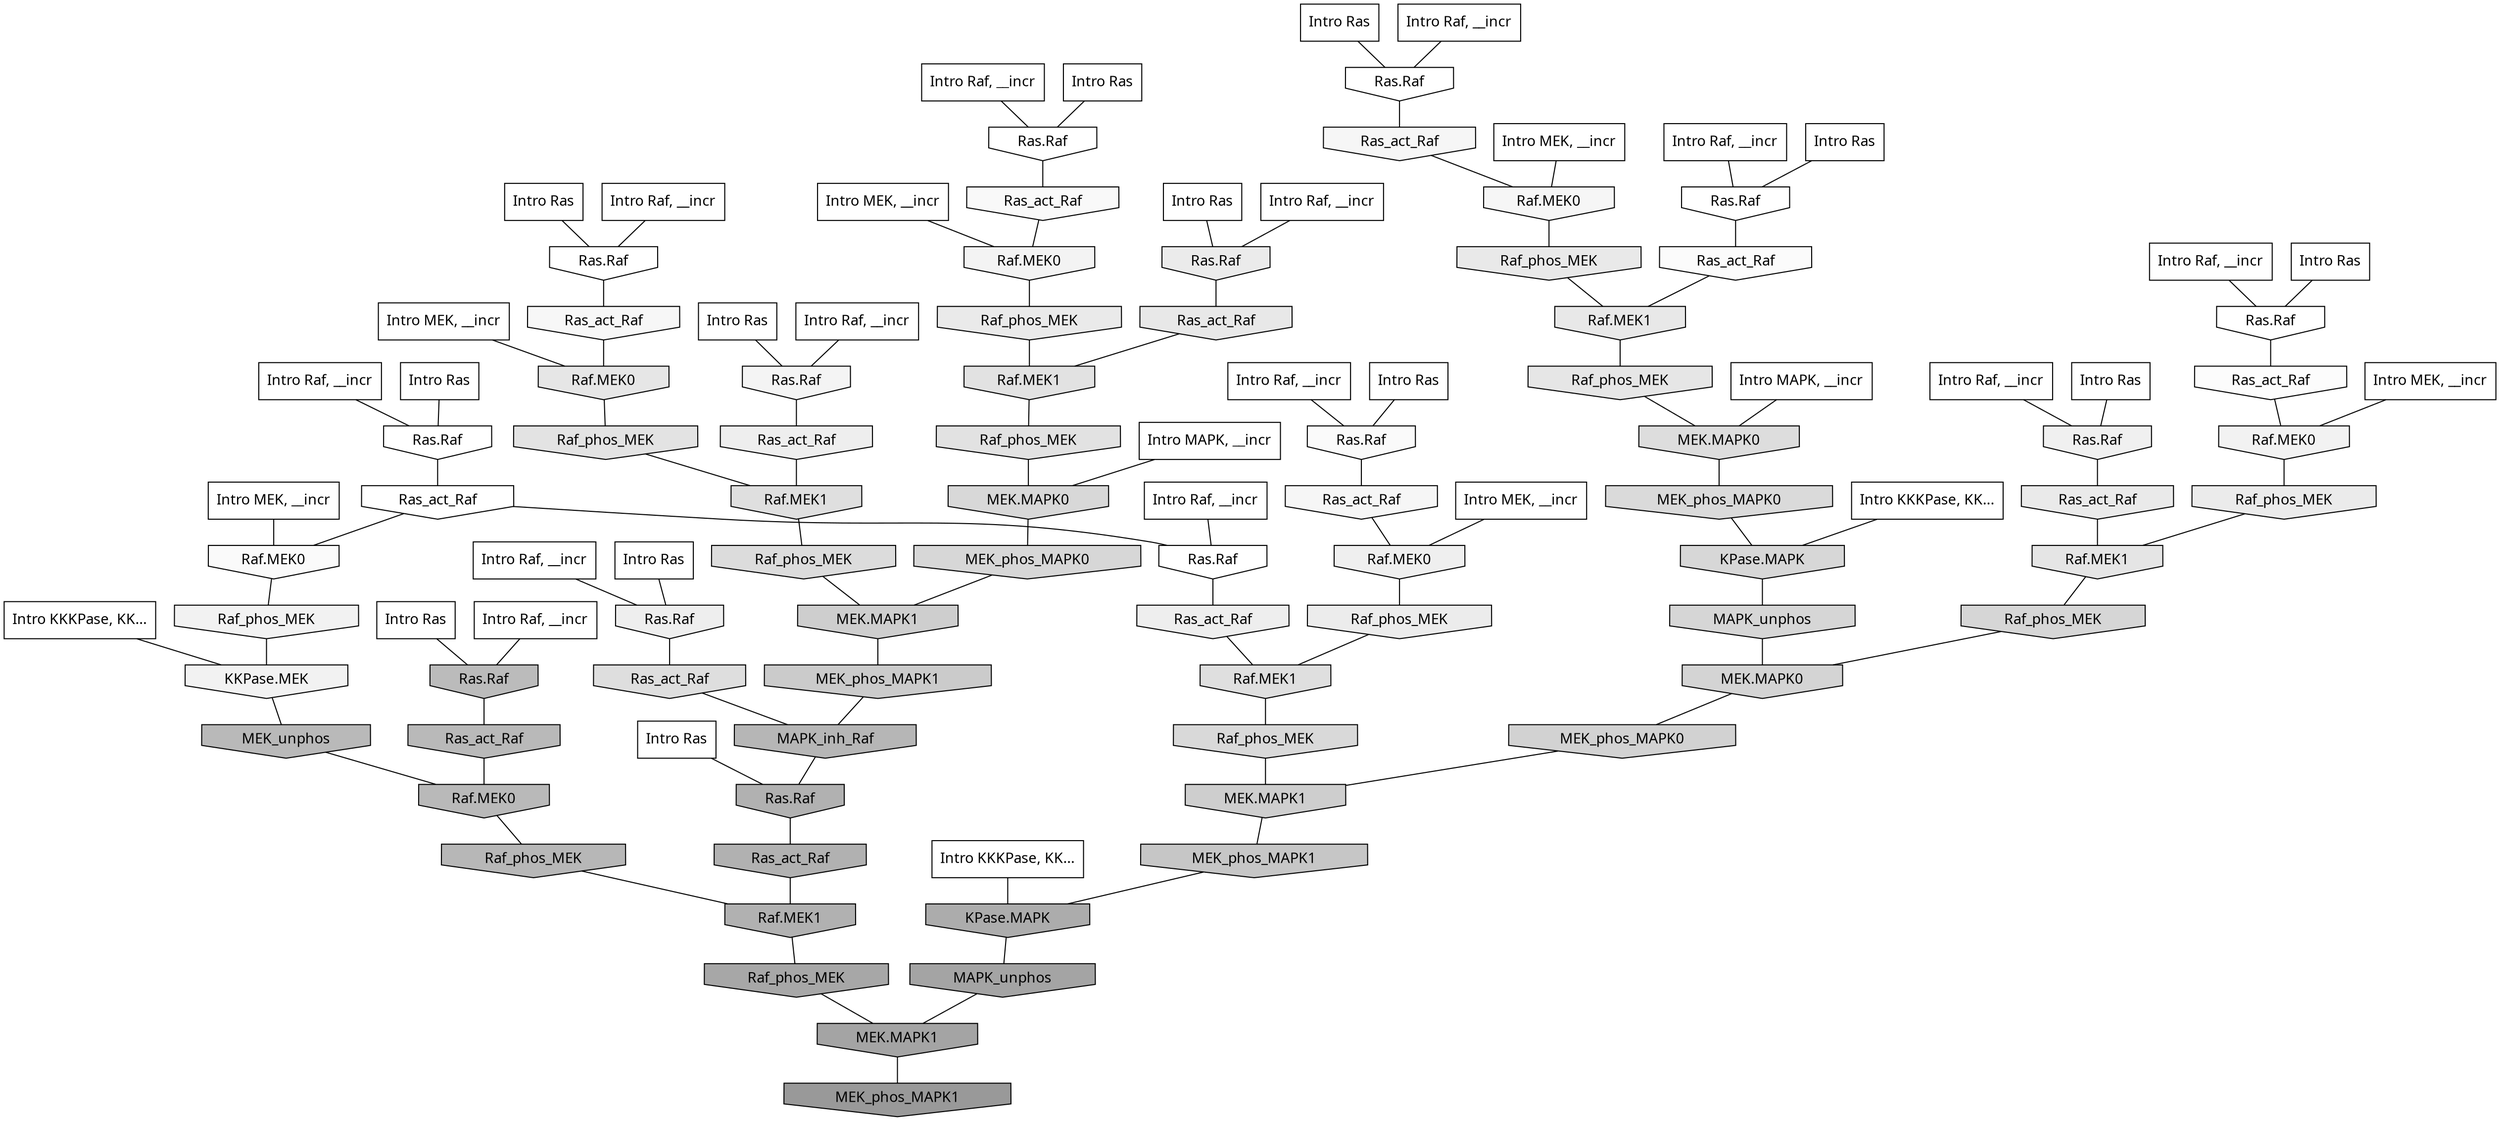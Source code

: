 digraph G{
  rankdir="TB";
  ranksep=0.30;
  node [fontname="CMU Serif"];
  edge [fontname="CMU Serif"];
  
  7 [label="Intro Ras", shape=rectangle, style=filled, fillcolor="0.000 0.000 1.000"]
  
  11 [label="Intro Ras", shape=rectangle, style=filled, fillcolor="0.000 0.000 1.000"]
  
  40 [label="Intro Ras", shape=rectangle, style=filled, fillcolor="0.000 0.000 1.000"]
  
  43 [label="Intro Ras", shape=rectangle, style=filled, fillcolor="0.000 0.000 1.000"]
  
  54 [label="Intro Ras", shape=rectangle, style=filled, fillcolor="0.000 0.000 1.000"]
  
  55 [label="Intro Ras", shape=rectangle, style=filled, fillcolor="0.000 0.000 1.000"]
  
  60 [label="Intro Ras", shape=rectangle, style=filled, fillcolor="0.000 0.000 1.000"]
  
  62 [label="Intro Ras", shape=rectangle, style=filled, fillcolor="0.000 0.000 1.000"]
  
  64 [label="Intro Ras", shape=rectangle, style=filled, fillcolor="0.000 0.000 1.000"]
  
  73 [label="Intro Ras", shape=rectangle, style=filled, fillcolor="0.000 0.000 1.000"]
  
  77 [label="Intro Ras", shape=rectangle, style=filled, fillcolor="0.000 0.000 1.000"]
  
  83 [label="Intro Ras", shape=rectangle, style=filled, fillcolor="0.000 0.000 1.000"]
  
  92 [label="Intro Ras", shape=rectangle, style=filled, fillcolor="0.000 0.000 1.000"]
  
  301 [label="Intro Raf, __incr", shape=rectangle, style=filled, fillcolor="0.000 0.000 1.000"]
  
  307 [label="Intro Raf, __incr", shape=rectangle, style=filled, fillcolor="0.000 0.000 1.000"]
  
  359 [label="Intro Raf, __incr", shape=rectangle, style=filled, fillcolor="0.000 0.000 1.000"]
  
  415 [label="Intro Raf, __incr", shape=rectangle, style=filled, fillcolor="0.000 0.000 1.000"]
  
  433 [label="Intro Raf, __incr", shape=rectangle, style=filled, fillcolor="0.000 0.000 1.000"]
  
  495 [label="Intro Raf, __incr", shape=rectangle, style=filled, fillcolor="0.000 0.000 1.000"]
  
  543 [label="Intro Raf, __incr", shape=rectangle, style=filled, fillcolor="0.000 0.000 1.000"]
  
  612 [label="Intro Raf, __incr", shape=rectangle, style=filled, fillcolor="0.000 0.000 1.000"]
  
  761 [label="Intro Raf, __incr", shape=rectangle, style=filled, fillcolor="0.000 0.000 1.000"]
  
  838 [label="Intro Raf, __incr", shape=rectangle, style=filled, fillcolor="0.000 0.000 1.000"]
  
  1030 [label="Intro Raf, __incr", shape=rectangle, style=filled, fillcolor="0.000 0.000 1.000"]
  
  1038 [label="Intro Raf, __incr", shape=rectangle, style=filled, fillcolor="0.000 0.000 1.000"]
  
  1088 [label="Intro Raf, __incr", shape=rectangle, style=filled, fillcolor="0.000 0.000 1.000"]
  
  1131 [label="Intro MEK, __incr", shape=rectangle, style=filled, fillcolor="0.000 0.000 1.000"]
  
  1309 [label="Intro MEK, __incr", shape=rectangle, style=filled, fillcolor="0.000 0.000 1.000"]
  
  1371 [label="Intro MEK, __incr", shape=rectangle, style=filled, fillcolor="0.000 0.000 1.000"]
  
  1384 [label="Intro MEK, __incr", shape=rectangle, style=filled, fillcolor="0.000 0.000 1.000"]
  
  1481 [label="Intro MEK, __incr", shape=rectangle, style=filled, fillcolor="0.000 0.000 1.000"]
  
  2062 [label="Intro MEK, __incr", shape=rectangle, style=filled, fillcolor="0.000 0.000 1.000"]
  
  2687 [label="Intro MAPK, __incr", shape=rectangle, style=filled, fillcolor="0.000 0.000 1.000"]
  
  2831 [label="Intro MAPK, __incr", shape=rectangle, style=filled, fillcolor="0.000 0.000 1.000"]
  
  3102 [label="Intro KKKPase, KK...", shape=rectangle, style=filled, fillcolor="0.000 0.000 1.000"]
  
  3107 [label="Intro KKKPase, KK...", shape=rectangle, style=filled, fillcolor="0.000 0.000 1.000"]
  
  3122 [label="Intro KKKPase, KK...", shape=rectangle, style=filled, fillcolor="0.000 0.000 1.000"]
  
  3205 [label="Ras.Raf", shape=invhouse, style=filled, fillcolor="0.000 0.000 1.000"]
  
  3245 [label="Ras.Raf", shape=invhouse, style=filled, fillcolor="0.000 0.000 1.000"]
  
  3260 [label="Ras.Raf", shape=invhouse, style=filled, fillcolor="0.000 0.000 1.000"]
  
  3269 [label="Ras.Raf", shape=invhouse, style=filled, fillcolor="0.000 0.000 1.000"]
  
  3280 [label="Ras.Raf", shape=invhouse, style=filled, fillcolor="0.000 0.000 1.000"]
  
  3284 [label="Ras.Raf", shape=invhouse, style=filled, fillcolor="0.000 0.000 1.000"]
  
  3338 [label="Ras_act_Raf", shape=invhouse, style=filled, fillcolor="0.000 0.000 0.998"]
  
  3341 [label="Ras.Raf", shape=invhouse, style=filled, fillcolor="0.000 0.000 0.998"]
  
  3500 [label="Ras_act_Raf", shape=invhouse, style=filled, fillcolor="0.000 0.000 0.985"]
  
  3524 [label="Ras_act_Raf", shape=invhouse, style=filled, fillcolor="0.000 0.000 0.982"]
  
  3571 [label="Ras.Raf", shape=invhouse, style=filled, fillcolor="0.000 0.000 0.979"]
  
  3587 [label="Raf.MEK0", shape=invhouse, style=filled, fillcolor="0.000 0.000 0.979"]
  
  3653 [label="Ras_act_Raf", shape=invhouse, style=filled, fillcolor="0.000 0.000 0.974"]
  
  3805 [label="Ras_act_Raf", shape=invhouse, style=filled, fillcolor="0.000 0.000 0.967"]
  
  3990 [label="Ras_act_Raf", shape=invhouse, style=filled, fillcolor="0.000 0.000 0.962"]
  
  3993 [label="Raf.MEK0", shape=invhouse, style=filled, fillcolor="0.000 0.000 0.962"]
  
  4028 [label="Ras_act_Raf", shape=invhouse, style=filled, fillcolor="0.000 0.000 0.961"]
  
  4185 [label="Ras.Raf", shape=invhouse, style=filled, fillcolor="0.000 0.000 0.954"]
  
  4238 [label="Raf.MEK0", shape=invhouse, style=filled, fillcolor="0.000 0.000 0.953"]
  
  4402 [label="Raf.MEK0", shape=invhouse, style=filled, fillcolor="0.000 0.000 0.947"]
  
  4420 [label="Raf_phos_MEK", shape=invhouse, style=filled, fillcolor="0.000 0.000 0.946"]
  
  4424 [label="KKPase.MEK", shape=invhouse, style=filled, fillcolor="0.000 0.000 0.946"]
  
  4567 [label="Ras.Raf", shape=invhouse, style=filled, fillcolor="0.000 0.000 0.940"]
  
  4804 [label="Raf.MEK0", shape=invhouse, style=filled, fillcolor="0.000 0.000 0.934"]
  
  4825 [label="Ras_act_Raf", shape=invhouse, style=filled, fillcolor="0.000 0.000 0.933"]
  
  4891 [label="Ras_act_Raf", shape=invhouse, style=filled, fillcolor="0.000 0.000 0.931"]
  
  4927 [label="Ras.Raf", shape=invhouse, style=filled, fillcolor="0.000 0.000 0.930"]
  
  5150 [label="Raf_phos_MEK", shape=invhouse, style=filled, fillcolor="0.000 0.000 0.922"]
  
  5214 [label="Raf_phos_MEK", shape=invhouse, style=filled, fillcolor="0.000 0.000 0.920"]
  
  5216 [label="Ras.Raf", shape=invhouse, style=filled, fillcolor="0.000 0.000 0.920"]
  
  5355 [label="Raf_phos_MEK", shape=invhouse, style=filled, fillcolor="0.000 0.000 0.917"]
  
  5373 [label="Ras_act_Raf", shape=invhouse, style=filled, fillcolor="0.000 0.000 0.916"]
  
  5447 [label="Raf_phos_MEK", shape=invhouse, style=filled, fillcolor="0.000 0.000 0.914"]
  
  5584 [label="Ras_act_Raf", shape=invhouse, style=filled, fillcolor="0.000 0.000 0.909"]
  
  5610 [label="Raf.MEK1", shape=invhouse, style=filled, fillcolor="0.000 0.000 0.908"]
  
  5903 [label="Raf_phos_MEK", shape=invhouse, style=filled, fillcolor="0.000 0.000 0.901"]
  
  5909 [label="Raf.MEK0", shape=invhouse, style=filled, fillcolor="0.000 0.000 0.901"]
  
  5998 [label="Raf.MEK1", shape=invhouse, style=filled, fillcolor="0.000 0.000 0.898"]
  
  6320 [label="Raf_phos_MEK", shape=invhouse, style=filled, fillcolor="0.000 0.000 0.890"]
  
  6495 [label="Raf.MEK1", shape=invhouse, style=filled, fillcolor="0.000 0.000 0.886"]
  
  6599 [label="Raf_phos_MEK", shape=invhouse, style=filled, fillcolor="0.000 0.000 0.884"]
  
  7090 [label="Raf.MEK1", shape=invhouse, style=filled, fillcolor="0.000 0.000 0.875"]
  
  7277 [label="Raf.MEK1", shape=invhouse, style=filled, fillcolor="0.000 0.000 0.872"]
  
  7536 [label="Ras_act_Raf", shape=invhouse, style=filled, fillcolor="0.000 0.000 0.868"]
  
  7774 [label="MEK.MAPK0", shape=invhouse, style=filled, fillcolor="0.000 0.000 0.864"]
  
  8003 [label="Raf_phos_MEK", shape=invhouse, style=filled, fillcolor="0.000 0.000 0.860"]
  
  8515 [label="MEK_phos_MAPK0", shape=invhouse, style=filled, fillcolor="0.000 0.000 0.852"]
  
  8677 [label="Raf_phos_MEK", shape=invhouse, style=filled, fillcolor="0.000 0.000 0.849"]
  
  8963 [label="MEK.MAPK0", shape=invhouse, style=filled, fillcolor="0.000 0.000 0.845"]
  
  9292 [label="KPase.MAPK", shape=invhouse, style=filled, fillcolor="0.000 0.000 0.840"]
  
  9293 [label="MEK_phos_MAPK0", shape=invhouse, style=filled, fillcolor="0.000 0.000 0.840"]
  
  9490 [label="MAPK_unphos", shape=invhouse, style=filled, fillcolor="0.000 0.000 0.838"]
  
  9575 [label="Raf_phos_MEK", shape=invhouse, style=filled, fillcolor="0.000 0.000 0.837"]
  
  10313 [label="MEK.MAPK0", shape=invhouse, style=filled, fillcolor="0.000 0.000 0.829"]
  
  10962 [label="MEK_phos_MAPK0", shape=invhouse, style=filled, fillcolor="0.000 0.000 0.822"]
  
  12404 [label="MEK.MAPK1", shape=invhouse, style=filled, fillcolor="0.000 0.000 0.808"]
  
  12571 [label="MEK.MAPK1", shape=invhouse, style=filled, fillcolor="0.000 0.000 0.807"]
  
  14079 [label="MEK_phos_MAPK1", shape=invhouse, style=filled, fillcolor="0.000 0.000 0.795"]
  
  16462 [label="MEK_phos_MAPK1", shape=invhouse, style=filled, fillcolor="0.000 0.000 0.774"]
  
  18728 [label="Ras.Raf", shape=invhouse, style=filled, fillcolor="0.000 0.000 0.732"]
  
  18980 [label="MEK_unphos", shape=invhouse, style=filled, fillcolor="0.000 0.000 0.726"]
  
  19110 [label="Ras_act_Raf", shape=invhouse, style=filled, fillcolor="0.000 0.000 0.723"]
  
  19113 [label="Raf.MEK0", shape=invhouse, style=filled, fillcolor="0.000 0.000 0.723"]
  
  19450 [label="Raf_phos_MEK", shape=invhouse, style=filled, fillcolor="0.000 0.000 0.715"]
  
  19494 [label="MAPK_inh_Raf", shape=invhouse, style=filled, fillcolor="0.000 0.000 0.714"]
  
  20174 [label="Ras.Raf", shape=invhouse, style=filled, fillcolor="0.000 0.000 0.694"]
  
  20202 [label="Ras_act_Raf", shape=invhouse, style=filled, fillcolor="0.000 0.000 0.693"]
  
  20208 [label="Raf.MEK1", shape=invhouse, style=filled, fillcolor="0.000 0.000 0.693"]
  
  20812 [label="KPase.MAPK", shape=invhouse, style=filled, fillcolor="0.000 0.000 0.674"]
  
  21429 [label="Raf_phos_MEK", shape=invhouse, style=filled, fillcolor="0.000 0.000 0.653"]
  
  21681 [label="MAPK_unphos", shape=invhouse, style=filled, fillcolor="0.000 0.000 0.642"]
  
  21682 [label="MEK.MAPK1", shape=invhouse, style=filled, fillcolor="0.000 0.000 0.642"]
  
  22947 [label="MEK_phos_MAPK1", shape=invhouse, style=filled, fillcolor="0.000 0.000 0.600"]
  
  
  21682 -> 22947 [dir=none, color="0.000 0.000 0.000"] 
  21681 -> 21682 [dir=none, color="0.000 0.000 0.000"] 
  21429 -> 21682 [dir=none, color="0.000 0.000 0.000"] 
  20812 -> 21681 [dir=none, color="0.000 0.000 0.000"] 
  20208 -> 21429 [dir=none, color="0.000 0.000 0.000"] 
  20202 -> 20208 [dir=none, color="0.000 0.000 0.000"] 
  20174 -> 20202 [dir=none, color="0.000 0.000 0.000"] 
  19494 -> 20174 [dir=none, color="0.000 0.000 0.000"] 
  19450 -> 20208 [dir=none, color="0.000 0.000 0.000"] 
  19113 -> 19450 [dir=none, color="0.000 0.000 0.000"] 
  19110 -> 19113 [dir=none, color="0.000 0.000 0.000"] 
  18980 -> 19113 [dir=none, color="0.000 0.000 0.000"] 
  18728 -> 19110 [dir=none, color="0.000 0.000 0.000"] 
  16462 -> 20812 [dir=none, color="0.000 0.000 0.000"] 
  14079 -> 19494 [dir=none, color="0.000 0.000 0.000"] 
  12571 -> 16462 [dir=none, color="0.000 0.000 0.000"] 
  12404 -> 14079 [dir=none, color="0.000 0.000 0.000"] 
  10962 -> 12571 [dir=none, color="0.000 0.000 0.000"] 
  10313 -> 10962 [dir=none, color="0.000 0.000 0.000"] 
  9575 -> 10313 [dir=none, color="0.000 0.000 0.000"] 
  9490 -> 10313 [dir=none, color="0.000 0.000 0.000"] 
  9293 -> 12404 [dir=none, color="0.000 0.000 0.000"] 
  9292 -> 9490 [dir=none, color="0.000 0.000 0.000"] 
  8963 -> 9293 [dir=none, color="0.000 0.000 0.000"] 
  8677 -> 12571 [dir=none, color="0.000 0.000 0.000"] 
  8515 -> 9292 [dir=none, color="0.000 0.000 0.000"] 
  8003 -> 12404 [dir=none, color="0.000 0.000 0.000"] 
  7774 -> 8515 [dir=none, color="0.000 0.000 0.000"] 
  7536 -> 19494 [dir=none, color="0.000 0.000 0.000"] 
  7277 -> 8677 [dir=none, color="0.000 0.000 0.000"] 
  7090 -> 8003 [dir=none, color="0.000 0.000 0.000"] 
  6599 -> 8963 [dir=none, color="0.000 0.000 0.000"] 
  6495 -> 6599 [dir=none, color="0.000 0.000 0.000"] 
  6320 -> 7090 [dir=none, color="0.000 0.000 0.000"] 
  5998 -> 9575 [dir=none, color="0.000 0.000 0.000"] 
  5909 -> 6320 [dir=none, color="0.000 0.000 0.000"] 
  5903 -> 7774 [dir=none, color="0.000 0.000 0.000"] 
  5610 -> 5903 [dir=none, color="0.000 0.000 0.000"] 
  5584 -> 6495 [dir=none, color="0.000 0.000 0.000"] 
  5447 -> 5610 [dir=none, color="0.000 0.000 0.000"] 
  5373 -> 5998 [dir=none, color="0.000 0.000 0.000"] 
  5355 -> 6495 [dir=none, color="0.000 0.000 0.000"] 
  5216 -> 5584 [dir=none, color="0.000 0.000 0.000"] 
  5214 -> 5998 [dir=none, color="0.000 0.000 0.000"] 
  5150 -> 7277 [dir=none, color="0.000 0.000 0.000"] 
  4927 -> 7536 [dir=none, color="0.000 0.000 0.000"] 
  4891 -> 7277 [dir=none, color="0.000 0.000 0.000"] 
  4825 -> 7090 [dir=none, color="0.000 0.000 0.000"] 
  4804 -> 5150 [dir=none, color="0.000 0.000 0.000"] 
  4567 -> 5373 [dir=none, color="0.000 0.000 0.000"] 
  4424 -> 18980 [dir=none, color="0.000 0.000 0.000"] 
  4420 -> 4424 [dir=none, color="0.000 0.000 0.000"] 
  4402 -> 5214 [dir=none, color="0.000 0.000 0.000"] 
  4238 -> 5355 [dir=none, color="0.000 0.000 0.000"] 
  4185 -> 4825 [dir=none, color="0.000 0.000 0.000"] 
  4028 -> 4804 [dir=none, color="0.000 0.000 0.000"] 
  3993 -> 5447 [dir=none, color="0.000 0.000 0.000"] 
  3990 -> 3993 [dir=none, color="0.000 0.000 0.000"] 
  3805 -> 5909 [dir=none, color="0.000 0.000 0.000"] 
  3653 -> 4238 [dir=none, color="0.000 0.000 0.000"] 
  3587 -> 4420 [dir=none, color="0.000 0.000 0.000"] 
  3571 -> 4028 [dir=none, color="0.000 0.000 0.000"] 
  3524 -> 5610 [dir=none, color="0.000 0.000 0.000"] 
  3500 -> 4402 [dir=none, color="0.000 0.000 0.000"] 
  3341 -> 4891 [dir=none, color="0.000 0.000 0.000"] 
  3338 -> 3341 [dir=none, color="0.000 0.000 0.000"] 
  3338 -> 3587 [dir=none, color="0.000 0.000 0.000"] 
  3284 -> 3653 [dir=none, color="0.000 0.000 0.000"] 
  3280 -> 3990 [dir=none, color="0.000 0.000 0.000"] 
  3269 -> 3338 [dir=none, color="0.000 0.000 0.000"] 
  3260 -> 3500 [dir=none, color="0.000 0.000 0.000"] 
  3245 -> 3524 [dir=none, color="0.000 0.000 0.000"] 
  3205 -> 3805 [dir=none, color="0.000 0.000 0.000"] 
  3122 -> 9292 [dir=none, color="0.000 0.000 0.000"] 
  3107 -> 20812 [dir=none, color="0.000 0.000 0.000"] 
  3102 -> 4424 [dir=none, color="0.000 0.000 0.000"] 
  2831 -> 7774 [dir=none, color="0.000 0.000 0.000"] 
  2687 -> 8963 [dir=none, color="0.000 0.000 0.000"] 
  2062 -> 5909 [dir=none, color="0.000 0.000 0.000"] 
  1481 -> 4238 [dir=none, color="0.000 0.000 0.000"] 
  1384 -> 4402 [dir=none, color="0.000 0.000 0.000"] 
  1371 -> 4804 [dir=none, color="0.000 0.000 0.000"] 
  1309 -> 3587 [dir=none, color="0.000 0.000 0.000"] 
  1131 -> 3993 [dir=none, color="0.000 0.000 0.000"] 
  1088 -> 4567 [dir=none, color="0.000 0.000 0.000"] 
  1038 -> 4185 [dir=none, color="0.000 0.000 0.000"] 
  1030 -> 4927 [dir=none, color="0.000 0.000 0.000"] 
  838 -> 3571 [dir=none, color="0.000 0.000 0.000"] 
  761 -> 3260 [dir=none, color="0.000 0.000 0.000"] 
  612 -> 3205 [dir=none, color="0.000 0.000 0.000"] 
  543 -> 5216 [dir=none, color="0.000 0.000 0.000"] 
  495 -> 3245 [dir=none, color="0.000 0.000 0.000"] 
  433 -> 18728 [dir=none, color="0.000 0.000 0.000"] 
  415 -> 3280 [dir=none, color="0.000 0.000 0.000"] 
  359 -> 3284 [dir=none, color="0.000 0.000 0.000"] 
  307 -> 3269 [dir=none, color="0.000 0.000 0.000"] 
  301 -> 3341 [dir=none, color="0.000 0.000 0.000"] 
  92 -> 3260 [dir=none, color="0.000 0.000 0.000"] 
  83 -> 5216 [dir=none, color="0.000 0.000 0.000"] 
  77 -> 4927 [dir=none, color="0.000 0.000 0.000"] 
  73 -> 3284 [dir=none, color="0.000 0.000 0.000"] 
  64 -> 3571 [dir=none, color="0.000 0.000 0.000"] 
  62 -> 3245 [dir=none, color="0.000 0.000 0.000"] 
  60 -> 20174 [dir=none, color="0.000 0.000 0.000"] 
  55 -> 3205 [dir=none, color="0.000 0.000 0.000"] 
  54 -> 18728 [dir=none, color="0.000 0.000 0.000"] 
  43 -> 3269 [dir=none, color="0.000 0.000 0.000"] 
  40 -> 3280 [dir=none, color="0.000 0.000 0.000"] 
  11 -> 4185 [dir=none, color="0.000 0.000 0.000"] 
  7 -> 4567 [dir=none, color="0.000 0.000 0.000"] 
  
  }
